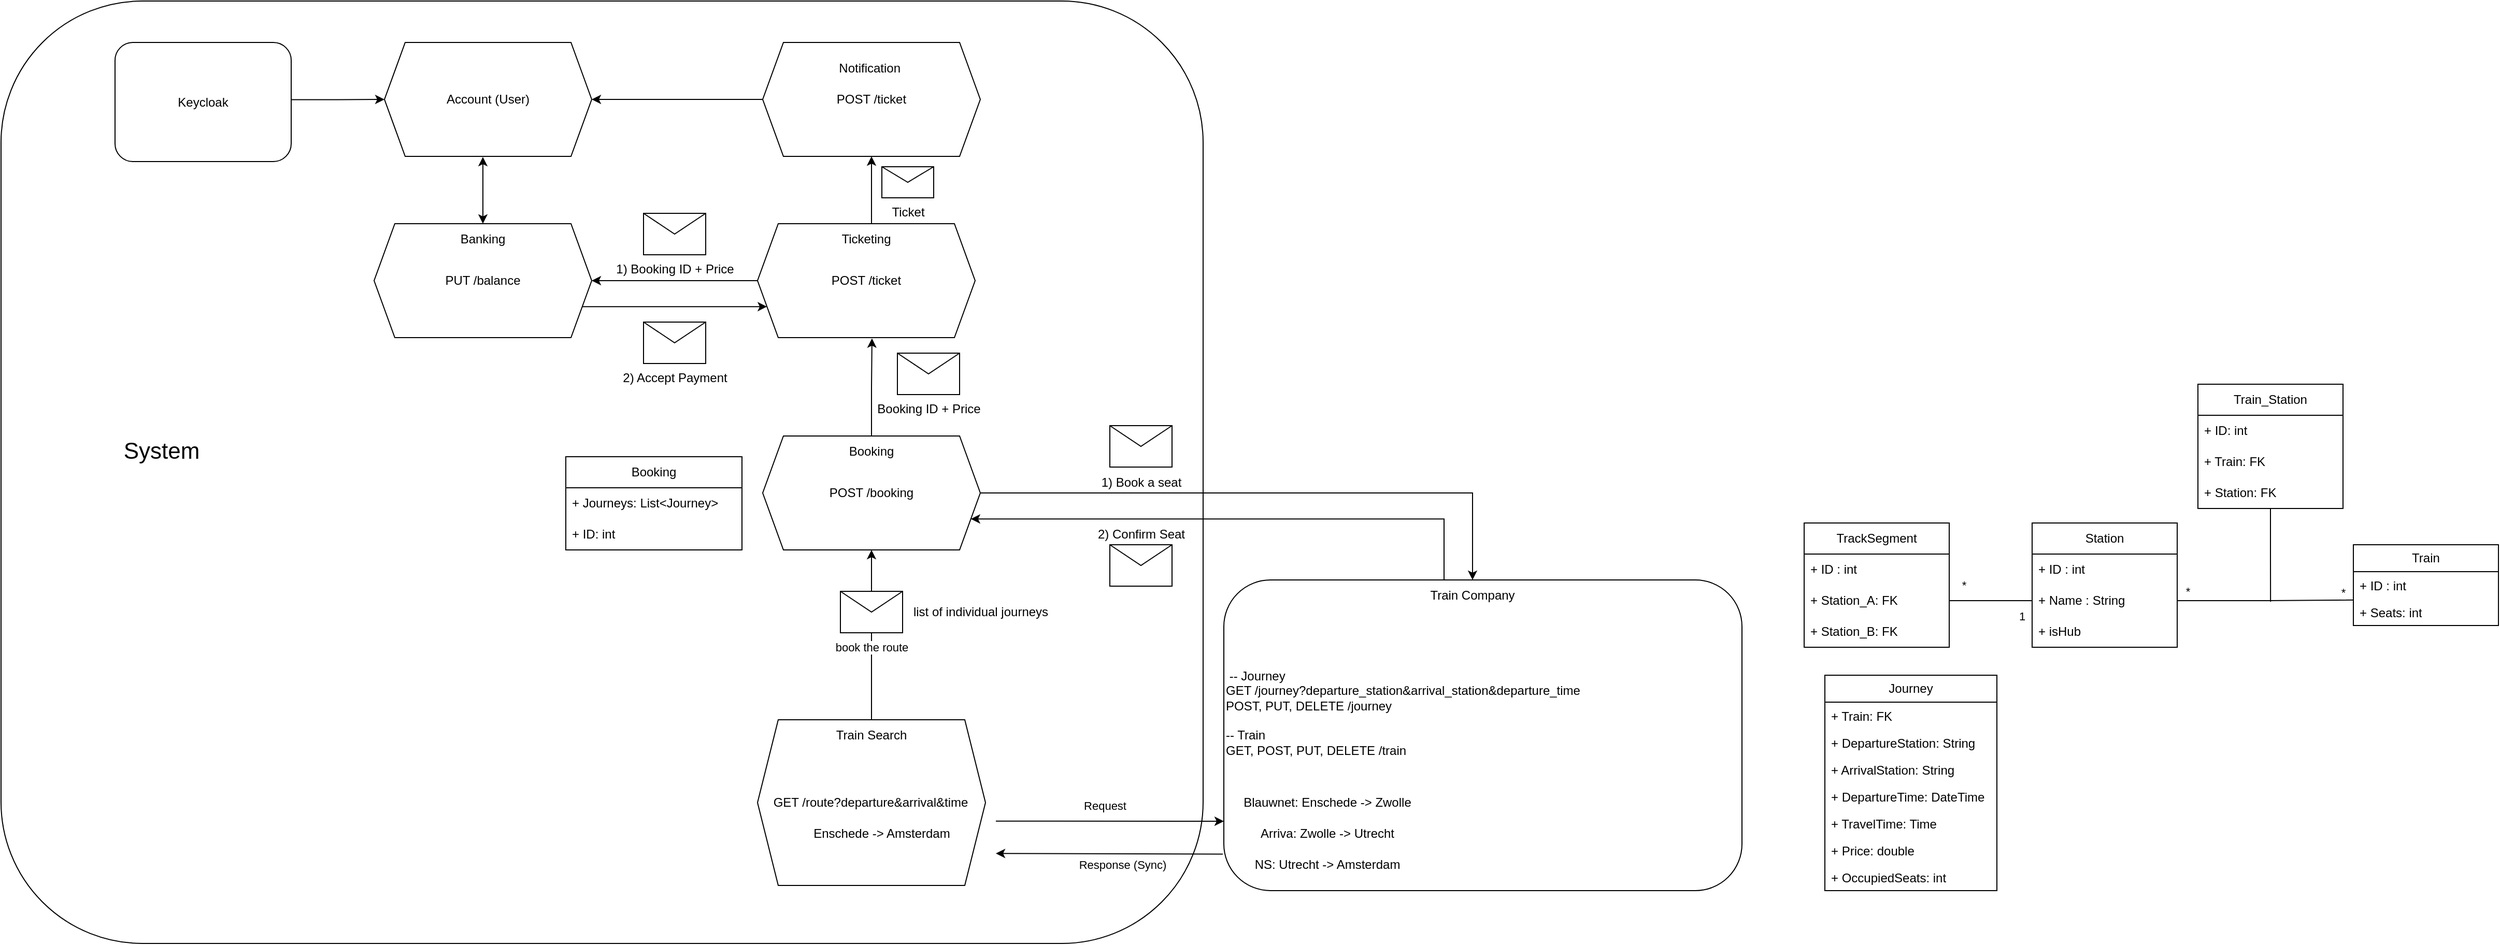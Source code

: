 <mxfile version="25.0.2">
  <diagram name="Page-1" id="9yPR00TdaE6uo2gb3wlo">
    <mxGraphModel dx="1964" dy="1831" grid="1" gridSize="10" guides="1" tooltips="1" connect="1" arrows="1" fold="1" page="1" pageScale="1" pageWidth="1169" pageHeight="827" math="0" shadow="0">
      <root>
        <mxCell id="0" />
        <mxCell id="1" parent="0" />
        <mxCell id="fa4FqlZspx2RSSNFlqvk-31" value="" style="rounded=1;whiteSpace=wrap;html=1;" vertex="1" parent="1">
          <mxGeometry x="270" y="-40" width="1160" height="910" as="geometry" />
        </mxCell>
        <mxCell id="fa4FqlZspx2RSSNFlqvk-2" value="&lt;div&gt;&amp;nbsp;-- Journey&lt;/div&gt;GET /journey?departure_station&amp;amp;arrival_station&amp;amp;departure_time&lt;div&gt;POST, PUT, DELETE /journey&lt;/div&gt;&lt;div&gt;&lt;br&gt;&lt;/div&gt;&lt;div&gt;-- Train&lt;/div&gt;&lt;div&gt;GET, POST, PUT, DELETE /train&lt;/div&gt;&lt;div&gt;&lt;br&gt;&lt;div&gt;&lt;br&gt;&lt;div&gt;&lt;br&gt;&lt;/div&gt;&lt;/div&gt;&lt;/div&gt;" style="rounded=1;whiteSpace=wrap;html=1;align=left;" vertex="1" parent="1">
          <mxGeometry x="1450" y="519" width="500" height="300" as="geometry" />
        </mxCell>
        <mxCell id="fa4FqlZspx2RSSNFlqvk-100" style="edgeStyle=orthogonalEdgeStyle;rounded=0;orthogonalLoop=1;jettySize=auto;html=1;exitX=0.25;exitY=0;exitDx=0;exitDy=0;entryX=1;entryY=0.75;entryDx=0;entryDy=0;" edge="1" parent="1" source="fa4FqlZspx2RSSNFlqvk-9" target="fa4FqlZspx2RSSNFlqvk-88">
          <mxGeometry relative="1" as="geometry">
            <Array as="points">
              <mxPoint x="1662" y="460" />
            </Array>
          </mxGeometry>
        </mxCell>
        <mxCell id="fa4FqlZspx2RSSNFlqvk-9" value="Train Company" style="text;html=1;align=center;verticalAlign=middle;whiteSpace=wrap;rounded=0;" vertex="1" parent="1">
          <mxGeometry x="1635" y="519" width="110" height="30" as="geometry" />
        </mxCell>
        <mxCell id="fa4FqlZspx2RSSNFlqvk-19" value="Train" style="swimlane;fontStyle=0;childLayout=stackLayout;horizontal=1;startSize=26;fillColor=none;horizontalStack=0;resizeParent=1;resizeParentMax=0;resizeLast=0;collapsible=1;marginBottom=0;whiteSpace=wrap;html=1;" vertex="1" parent="1">
          <mxGeometry x="2540" y="485" width="140" height="78" as="geometry" />
        </mxCell>
        <mxCell id="fa4FqlZspx2RSSNFlqvk-20" value="+ ID : int&lt;div&gt;&lt;br&gt;&lt;/div&gt;" style="text;strokeColor=none;fillColor=none;align=left;verticalAlign=top;spacingLeft=4;spacingRight=4;overflow=hidden;rotatable=0;points=[[0,0.5],[1,0.5]];portConstraint=eastwest;whiteSpace=wrap;html=1;" vertex="1" parent="fa4FqlZspx2RSSNFlqvk-19">
          <mxGeometry y="26" width="140" height="26" as="geometry" />
        </mxCell>
        <mxCell id="fa4FqlZspx2RSSNFlqvk-21" value="+ Seats: int" style="text;strokeColor=none;fillColor=none;align=left;verticalAlign=top;spacingLeft=4;spacingRight=4;overflow=hidden;rotatable=0;points=[[0,0.5],[1,0.5]];portConstraint=eastwest;whiteSpace=wrap;html=1;" vertex="1" parent="fa4FqlZspx2RSSNFlqvk-19">
          <mxGeometry y="52" width="140" height="26" as="geometry" />
        </mxCell>
        <mxCell id="fa4FqlZspx2RSSNFlqvk-22" value="Journey" style="swimlane;fontStyle=0;childLayout=stackLayout;horizontal=1;startSize=26;fillColor=none;horizontalStack=0;resizeParent=1;resizeParentMax=0;resizeLast=0;collapsible=1;marginBottom=0;whiteSpace=wrap;html=1;" vertex="1" parent="1">
          <mxGeometry x="2030" y="611" width="166" height="208" as="geometry" />
        </mxCell>
        <mxCell id="fa4FqlZspx2RSSNFlqvk-23" value="+ Train: FK" style="text;strokeColor=none;fillColor=none;align=left;verticalAlign=top;spacingLeft=4;spacingRight=4;overflow=hidden;rotatable=0;points=[[0,0.5],[1,0.5]];portConstraint=eastwest;whiteSpace=wrap;html=1;" vertex="1" parent="fa4FqlZspx2RSSNFlqvk-22">
          <mxGeometry y="26" width="166" height="26" as="geometry" />
        </mxCell>
        <mxCell id="fa4FqlZspx2RSSNFlqvk-24" value="+ DepartureStation: String" style="text;strokeColor=none;fillColor=none;align=left;verticalAlign=top;spacingLeft=4;spacingRight=4;overflow=hidden;rotatable=0;points=[[0,0.5],[1,0.5]];portConstraint=eastwest;whiteSpace=wrap;html=1;" vertex="1" parent="fa4FqlZspx2RSSNFlqvk-22">
          <mxGeometry y="52" width="166" height="26" as="geometry" />
        </mxCell>
        <mxCell id="fa4FqlZspx2RSSNFlqvk-25" value="+ ArrivalStation: String" style="text;strokeColor=none;fillColor=none;align=left;verticalAlign=top;spacingLeft=4;spacingRight=4;overflow=hidden;rotatable=0;points=[[0,0.5],[1,0.5]];portConstraint=eastwest;whiteSpace=wrap;html=1;" vertex="1" parent="fa4FqlZspx2RSSNFlqvk-22">
          <mxGeometry y="78" width="166" height="26" as="geometry" />
        </mxCell>
        <mxCell id="fa4FqlZspx2RSSNFlqvk-26" value="+ DepartureTime: DateTime" style="text;strokeColor=none;fillColor=none;align=left;verticalAlign=top;spacingLeft=4;spacingRight=4;overflow=hidden;rotatable=0;points=[[0,0.5],[1,0.5]];portConstraint=eastwest;whiteSpace=wrap;html=1;" vertex="1" parent="fa4FqlZspx2RSSNFlqvk-22">
          <mxGeometry y="104" width="166" height="26" as="geometry" />
        </mxCell>
        <mxCell id="fa4FqlZspx2RSSNFlqvk-27" value="+ TravelTime: Time" style="text;strokeColor=none;fillColor=none;align=left;verticalAlign=top;spacingLeft=4;spacingRight=4;overflow=hidden;rotatable=0;points=[[0,0.5],[1,0.5]];portConstraint=eastwest;whiteSpace=wrap;html=1;" vertex="1" parent="fa4FqlZspx2RSSNFlqvk-22">
          <mxGeometry y="130" width="166" height="26" as="geometry" />
        </mxCell>
        <mxCell id="fa4FqlZspx2RSSNFlqvk-28" value="+ Price: double" style="text;strokeColor=none;fillColor=none;align=left;verticalAlign=top;spacingLeft=4;spacingRight=4;overflow=hidden;rotatable=0;points=[[0,0.5],[1,0.5]];portConstraint=eastwest;whiteSpace=wrap;html=1;" vertex="1" parent="fa4FqlZspx2RSSNFlqvk-22">
          <mxGeometry y="156" width="166" height="26" as="geometry" />
        </mxCell>
        <mxCell id="fa4FqlZspx2RSSNFlqvk-30" value="+ OccupiedSeats: int" style="text;strokeColor=none;fillColor=none;align=left;verticalAlign=top;spacingLeft=4;spacingRight=4;overflow=hidden;rotatable=0;points=[[0,0.5],[1,0.5]];portConstraint=eastwest;whiteSpace=wrap;html=1;" vertex="1" parent="fa4FqlZspx2RSSNFlqvk-22">
          <mxGeometry y="182" width="166" height="26" as="geometry" />
        </mxCell>
        <mxCell id="fa4FqlZspx2RSSNFlqvk-32" value="&lt;font style=&quot;font-size: 22px;&quot;&gt;System&lt;/font&gt;" style="text;html=1;align=center;verticalAlign=middle;whiteSpace=wrap;rounded=0;" vertex="1" parent="1">
          <mxGeometry x="340" y="350" width="170" height="90" as="geometry" />
        </mxCell>
        <mxCell id="fa4FqlZspx2RSSNFlqvk-34" value="&amp;nbsp; &amp;nbsp; GET /route?departure&amp;amp;arrival&amp;amp;time" style="shape=hexagon;perimeter=hexagonPerimeter2;whiteSpace=wrap;html=1;fixedSize=1;align=left;" vertex="1" parent="1">
          <mxGeometry x="1000" y="654" width="220" height="160" as="geometry" />
        </mxCell>
        <mxCell id="fa4FqlZspx2RSSNFlqvk-35" value="Train Search" style="text;html=1;align=center;verticalAlign=middle;whiteSpace=wrap;rounded=0;" vertex="1" parent="1">
          <mxGeometry x="1070" y="654" width="80" height="30" as="geometry" />
        </mxCell>
        <mxCell id="fa4FqlZspx2RSSNFlqvk-36" value="Enschede -&amp;gt; Amsterdam" style="text;html=1;align=center;verticalAlign=middle;whiteSpace=wrap;rounded=0;" vertex="1" parent="1">
          <mxGeometry x="1035" y="749" width="170" height="30" as="geometry" />
        </mxCell>
        <mxCell id="fa4FqlZspx2RSSNFlqvk-50" value="Station" style="swimlane;fontStyle=0;childLayout=stackLayout;horizontal=1;startSize=30;horizontalStack=0;resizeParent=1;resizeParentMax=0;resizeLast=0;collapsible=1;marginBottom=0;whiteSpace=wrap;html=1;" vertex="1" parent="1">
          <mxGeometry x="2230" y="464" width="140" height="120" as="geometry" />
        </mxCell>
        <mxCell id="fa4FqlZspx2RSSNFlqvk-51" value="+ ID : int" style="text;strokeColor=none;fillColor=none;align=left;verticalAlign=middle;spacingLeft=4;spacingRight=4;overflow=hidden;points=[[0,0.5],[1,0.5]];portConstraint=eastwest;rotatable=0;whiteSpace=wrap;html=1;" vertex="1" parent="fa4FqlZspx2RSSNFlqvk-50">
          <mxGeometry y="30" width="140" height="30" as="geometry" />
        </mxCell>
        <mxCell id="fa4FqlZspx2RSSNFlqvk-52" value="+ Name : String" style="text;strokeColor=none;fillColor=none;align=left;verticalAlign=middle;spacingLeft=4;spacingRight=4;overflow=hidden;points=[[0,0.5],[1,0.5]];portConstraint=eastwest;rotatable=0;whiteSpace=wrap;html=1;" vertex="1" parent="fa4FqlZspx2RSSNFlqvk-50">
          <mxGeometry y="60" width="140" height="30" as="geometry" />
        </mxCell>
        <mxCell id="fa4FqlZspx2RSSNFlqvk-57" value="+ isHub" style="text;strokeColor=none;fillColor=none;align=left;verticalAlign=middle;spacingLeft=4;spacingRight=4;overflow=hidden;points=[[0,0.5],[1,0.5]];portConstraint=eastwest;rotatable=0;whiteSpace=wrap;html=1;" vertex="1" parent="fa4FqlZspx2RSSNFlqvk-50">
          <mxGeometry y="90" width="140" height="30" as="geometry" />
        </mxCell>
        <mxCell id="fa4FqlZspx2RSSNFlqvk-54" value="TrackSegment" style="swimlane;fontStyle=0;childLayout=stackLayout;horizontal=1;startSize=30;horizontalStack=0;resizeParent=1;resizeParentMax=0;resizeLast=0;collapsible=1;marginBottom=0;whiteSpace=wrap;html=1;" vertex="1" parent="1">
          <mxGeometry x="2010" y="464" width="140" height="120" as="geometry" />
        </mxCell>
        <mxCell id="fa4FqlZspx2RSSNFlqvk-55" value="+ ID : int" style="text;strokeColor=none;fillColor=none;align=left;verticalAlign=middle;spacingLeft=4;spacingRight=4;overflow=hidden;points=[[0,0.5],[1,0.5]];portConstraint=eastwest;rotatable=0;whiteSpace=wrap;html=1;" vertex="1" parent="fa4FqlZspx2RSSNFlqvk-54">
          <mxGeometry y="30" width="140" height="30" as="geometry" />
        </mxCell>
        <mxCell id="fa4FqlZspx2RSSNFlqvk-58" value="+ Station_A: FK" style="text;strokeColor=none;fillColor=none;align=left;verticalAlign=middle;spacingLeft=4;spacingRight=4;overflow=hidden;points=[[0,0.5],[1,0.5]];portConstraint=eastwest;rotatable=0;whiteSpace=wrap;html=1;" vertex="1" parent="fa4FqlZspx2RSSNFlqvk-54">
          <mxGeometry y="60" width="140" height="30" as="geometry" />
        </mxCell>
        <mxCell id="fa4FqlZspx2RSSNFlqvk-59" value="+ Station_B: FK" style="text;strokeColor=none;fillColor=none;align=left;verticalAlign=middle;spacingLeft=4;spacingRight=4;overflow=hidden;points=[[0,0.5],[1,0.5]];portConstraint=eastwest;rotatable=0;whiteSpace=wrap;html=1;" vertex="1" parent="fa4FqlZspx2RSSNFlqvk-54">
          <mxGeometry y="90" width="140" height="30" as="geometry" />
        </mxCell>
        <mxCell id="fa4FqlZspx2RSSNFlqvk-60" style="edgeStyle=orthogonalEdgeStyle;rounded=0;orthogonalLoop=1;jettySize=auto;html=1;entryX=1;entryY=0.5;entryDx=0;entryDy=0;endArrow=none;endFill=0;" edge="1" parent="1" source="fa4FqlZspx2RSSNFlqvk-52" target="fa4FqlZspx2RSSNFlqvk-58">
          <mxGeometry relative="1" as="geometry" />
        </mxCell>
        <mxCell id="fa4FqlZspx2RSSNFlqvk-61" value="1" style="edgeLabel;html=1;align=center;verticalAlign=middle;resizable=0;points=[];" vertex="1" connectable="0" parent="fa4FqlZspx2RSSNFlqvk-60">
          <mxGeometry x="-0.732" y="1" relative="1" as="geometry">
            <mxPoint y="14" as="offset" />
          </mxGeometry>
        </mxCell>
        <mxCell id="fa4FqlZspx2RSSNFlqvk-62" value="*" style="edgeLabel;html=1;align=center;verticalAlign=middle;resizable=0;points=[];" vertex="1" connectable="0" parent="fa4FqlZspx2RSSNFlqvk-60">
          <mxGeometry x="0.661" y="1" relative="1" as="geometry">
            <mxPoint y="-16" as="offset" />
          </mxGeometry>
        </mxCell>
        <mxCell id="fa4FqlZspx2RSSNFlqvk-74" style="edgeStyle=orthogonalEdgeStyle;rounded=0;orthogonalLoop=1;jettySize=auto;html=1;exitX=0.5;exitY=1;exitDx=0;exitDy=0;endArrow=none;endFill=0;" edge="1" parent="1" source="fa4FqlZspx2RSSNFlqvk-65">
          <mxGeometry relative="1" as="geometry">
            <mxPoint x="2460.077" y="540" as="targetPoint" />
          </mxGeometry>
        </mxCell>
        <mxCell id="fa4FqlZspx2RSSNFlqvk-65" value="Train_Station" style="swimlane;fontStyle=0;childLayout=stackLayout;horizontal=1;startSize=30;horizontalStack=0;resizeParent=1;resizeParentMax=0;resizeLast=0;collapsible=1;marginBottom=0;whiteSpace=wrap;html=1;" vertex="1" parent="1">
          <mxGeometry x="2390" y="330" width="140" height="120" as="geometry" />
        </mxCell>
        <mxCell id="fa4FqlZspx2RSSNFlqvk-66" value="+ ID: int" style="text;strokeColor=none;fillColor=none;align=left;verticalAlign=middle;spacingLeft=4;spacingRight=4;overflow=hidden;points=[[0,0.5],[1,0.5]];portConstraint=eastwest;rotatable=0;whiteSpace=wrap;html=1;" vertex="1" parent="fa4FqlZspx2RSSNFlqvk-65">
          <mxGeometry y="30" width="140" height="30" as="geometry" />
        </mxCell>
        <mxCell id="fa4FqlZspx2RSSNFlqvk-67" value="+ Train: FK" style="text;strokeColor=none;fillColor=none;align=left;verticalAlign=middle;spacingLeft=4;spacingRight=4;overflow=hidden;points=[[0,0.5],[1,0.5]];portConstraint=eastwest;rotatable=0;whiteSpace=wrap;html=1;" vertex="1" parent="fa4FqlZspx2RSSNFlqvk-65">
          <mxGeometry y="60" width="140" height="30" as="geometry" />
        </mxCell>
        <mxCell id="fa4FqlZspx2RSSNFlqvk-68" value="+ Station: FK" style="text;strokeColor=none;fillColor=none;align=left;verticalAlign=middle;spacingLeft=4;spacingRight=4;overflow=hidden;points=[[0,0.5],[1,0.5]];portConstraint=eastwest;rotatable=0;whiteSpace=wrap;html=1;" vertex="1" parent="fa4FqlZspx2RSSNFlqvk-65">
          <mxGeometry y="90" width="140" height="30" as="geometry" />
        </mxCell>
        <mxCell id="fa4FqlZspx2RSSNFlqvk-73" style="edgeStyle=orthogonalEdgeStyle;rounded=0;orthogonalLoop=1;jettySize=auto;html=1;exitX=1;exitY=0.5;exitDx=0;exitDy=0;entryX=-0.003;entryY=0.054;entryDx=0;entryDy=0;entryPerimeter=0;endArrow=none;endFill=0;" edge="1" parent="1" source="fa4FqlZspx2RSSNFlqvk-52" target="fa4FqlZspx2RSSNFlqvk-21">
          <mxGeometry relative="1" as="geometry" />
        </mxCell>
        <mxCell id="fa4FqlZspx2RSSNFlqvk-75" value="*" style="edgeLabel;html=1;align=center;verticalAlign=middle;resizable=0;points=[];" vertex="1" connectable="0" parent="fa4FqlZspx2RSSNFlqvk-73">
          <mxGeometry x="-0.885" y="1" relative="1" as="geometry">
            <mxPoint y="-8" as="offset" />
          </mxGeometry>
        </mxCell>
        <mxCell id="fa4FqlZspx2RSSNFlqvk-76" value="*" style="edgeLabel;html=1;align=center;verticalAlign=middle;resizable=0;points=[];" vertex="1" connectable="0" parent="fa4FqlZspx2RSSNFlqvk-73">
          <mxGeometry x="0.818" y="2" relative="1" as="geometry">
            <mxPoint x="6" y="-6" as="offset" />
          </mxGeometry>
        </mxCell>
        <mxCell id="fa4FqlZspx2RSSNFlqvk-77" value="Blauwnet: Enschede -&amp;gt; Zwolle" style="text;html=1;align=center;verticalAlign=middle;whiteSpace=wrap;rounded=0;" vertex="1" parent="1">
          <mxGeometry x="1440" y="719" width="220" height="30" as="geometry" />
        </mxCell>
        <mxCell id="fa4FqlZspx2RSSNFlqvk-78" value="Arriva: Zwolle -&amp;gt; Utrecht" style="text;html=1;align=center;verticalAlign=middle;whiteSpace=wrap;rounded=0;" vertex="1" parent="1">
          <mxGeometry x="1440" y="749" width="220" height="30" as="geometry" />
        </mxCell>
        <mxCell id="fa4FqlZspx2RSSNFlqvk-79" value="NS: Utrecht -&amp;gt; Amsterdam" style="text;html=1;align=center;verticalAlign=middle;whiteSpace=wrap;rounded=0;" vertex="1" parent="1">
          <mxGeometry x="1440" y="779" width="220" height="30" as="geometry" />
        </mxCell>
        <mxCell id="fa4FqlZspx2RSSNFlqvk-80" value="" style="endArrow=classic;html=1;rounded=0;" edge="1" parent="1">
          <mxGeometry width="50" height="50" relative="1" as="geometry">
            <mxPoint x="1230" y="751.88" as="sourcePoint" />
            <mxPoint x="1450" y="752" as="targetPoint" />
          </mxGeometry>
        </mxCell>
        <mxCell id="fa4FqlZspx2RSSNFlqvk-81" value="Request" style="edgeLabel;html=1;align=center;verticalAlign=middle;resizable=0;points=[];" vertex="1" connectable="0" parent="fa4FqlZspx2RSSNFlqvk-80">
          <mxGeometry x="-0.1" y="-1" relative="1" as="geometry">
            <mxPoint x="6" y="-16" as="offset" />
          </mxGeometry>
        </mxCell>
        <mxCell id="fa4FqlZspx2RSSNFlqvk-82" value="" style="endArrow=classic;html=1;rounded=0;exitX=0.041;exitY=0.159;exitDx=0;exitDy=0;exitPerimeter=0;" edge="1" parent="1" source="fa4FqlZspx2RSSNFlqvk-79">
          <mxGeometry width="50" height="50" relative="1" as="geometry">
            <mxPoint x="1430" y="783.12" as="sourcePoint" />
            <mxPoint x="1230" y="783.12" as="targetPoint" />
          </mxGeometry>
        </mxCell>
        <mxCell id="fa4FqlZspx2RSSNFlqvk-83" value="Response (Sync)" style="edgeLabel;html=1;align=center;verticalAlign=middle;resizable=0;points=[];" vertex="1" connectable="0" parent="fa4FqlZspx2RSSNFlqvk-82">
          <mxGeometry x="-0.221" relative="1" as="geometry">
            <mxPoint x="-12" y="10" as="offset" />
          </mxGeometry>
        </mxCell>
        <mxCell id="fa4FqlZspx2RSSNFlqvk-96" style="edgeStyle=orthogonalEdgeStyle;rounded=0;orthogonalLoop=1;jettySize=auto;html=1;exitX=1;exitY=0.5;exitDx=0;exitDy=0;entryX=0.5;entryY=0;entryDx=0;entryDy=0;" edge="1" parent="1" source="fa4FqlZspx2RSSNFlqvk-88" target="fa4FqlZspx2RSSNFlqvk-9">
          <mxGeometry relative="1" as="geometry" />
        </mxCell>
        <mxCell id="fa4FqlZspx2RSSNFlqvk-88" value="POST /booking" style="shape=hexagon;perimeter=hexagonPerimeter2;whiteSpace=wrap;html=1;fixedSize=1;" vertex="1" parent="1">
          <mxGeometry x="1005" y="380" width="210" height="110" as="geometry" />
        </mxCell>
        <mxCell id="fa4FqlZspx2RSSNFlqvk-89" value="Booking" style="text;html=1;align=center;verticalAlign=middle;whiteSpace=wrap;rounded=0;" vertex="1" parent="1">
          <mxGeometry x="1080" y="380" width="60" height="30" as="geometry" />
        </mxCell>
        <mxCell id="fa4FqlZspx2RSSNFlqvk-90" value="" style="endArrow=classic;html=1;rounded=0;exitX=0.5;exitY=0;exitDx=0;exitDy=0;entryX=0.5;entryY=1;entryDx=0;entryDy=0;" edge="1" parent="1" source="fa4FqlZspx2RSSNFlqvk-35" target="fa4FqlZspx2RSSNFlqvk-88">
          <mxGeometry width="50" height="50" relative="1" as="geometry">
            <mxPoint x="1350" y="580" as="sourcePoint" />
            <mxPoint x="1400" y="530" as="targetPoint" />
          </mxGeometry>
        </mxCell>
        <mxCell id="fa4FqlZspx2RSSNFlqvk-93" value="book the route" style="edgeLabel;html=1;align=center;verticalAlign=middle;resizable=0;points=[];" vertex="1" connectable="0" parent="fa4FqlZspx2RSSNFlqvk-90">
          <mxGeometry x="-0.408" y="1" relative="1" as="geometry">
            <mxPoint x="1" y="-22" as="offset" />
          </mxGeometry>
        </mxCell>
        <mxCell id="fa4FqlZspx2RSSNFlqvk-94" value="" style="shape=message;html=1;html=1;outlineConnect=0;labelPosition=center;verticalLabelPosition=bottom;align=center;verticalAlign=top;" vertex="1" parent="1">
          <mxGeometry x="1080" y="530" width="60" height="40" as="geometry" />
        </mxCell>
        <mxCell id="fa4FqlZspx2RSSNFlqvk-95" value="list of individual journeys" style="text;html=1;align=center;verticalAlign=middle;resizable=0;points=[];autosize=1;strokeColor=none;fillColor=none;" vertex="1" parent="1">
          <mxGeometry x="1140" y="535" width="150" height="30" as="geometry" />
        </mxCell>
        <mxCell id="fa4FqlZspx2RSSNFlqvk-98" value="" style="shape=message;html=1;html=1;outlineConnect=0;labelPosition=center;verticalLabelPosition=bottom;align=center;verticalAlign=top;" vertex="1" parent="1">
          <mxGeometry x="1340" y="370" width="60" height="40" as="geometry" />
        </mxCell>
        <mxCell id="fa4FqlZspx2RSSNFlqvk-99" value="1) Book a seat" style="text;html=1;align=center;verticalAlign=middle;resizable=0;points=[];autosize=1;strokeColor=none;fillColor=none;" vertex="1" parent="1">
          <mxGeometry x="1320" y="410" width="100" height="30" as="geometry" />
        </mxCell>
        <mxCell id="fa4FqlZspx2RSSNFlqvk-101" value="" style="shape=message;html=1;html=1;outlineConnect=0;labelPosition=center;verticalLabelPosition=bottom;align=center;verticalAlign=top;" vertex="1" parent="1">
          <mxGeometry x="1340" y="485" width="60" height="40" as="geometry" />
        </mxCell>
        <mxCell id="fa4FqlZspx2RSSNFlqvk-102" value="2) Confirm Seat" style="text;html=1;align=center;verticalAlign=middle;resizable=0;points=[];autosize=1;strokeColor=none;fillColor=none;" vertex="1" parent="1">
          <mxGeometry x="1315" y="460" width="110" height="30" as="geometry" />
        </mxCell>
        <mxCell id="fa4FqlZspx2RSSNFlqvk-115" style="edgeStyle=orthogonalEdgeStyle;rounded=0;orthogonalLoop=1;jettySize=auto;html=1;exitX=0;exitY=0.5;exitDx=0;exitDy=0;entryX=1;entryY=0.5;entryDx=0;entryDy=0;" edge="1" parent="1" source="fa4FqlZspx2RSSNFlqvk-104" target="fa4FqlZspx2RSSNFlqvk-109">
          <mxGeometry relative="1" as="geometry" />
        </mxCell>
        <mxCell id="fa4FqlZspx2RSSNFlqvk-104" value="POST /ticket" style="shape=hexagon;perimeter=hexagonPerimeter2;whiteSpace=wrap;html=1;fixedSize=1;" vertex="1" parent="1">
          <mxGeometry x="1000" y="175" width="210" height="110" as="geometry" />
        </mxCell>
        <mxCell id="fa4FqlZspx2RSSNFlqvk-105" style="edgeStyle=orthogonalEdgeStyle;rounded=0;orthogonalLoop=1;jettySize=auto;html=1;exitX=0.5;exitY=0;exitDx=0;exitDy=0;entryX=0.526;entryY=1.007;entryDx=0;entryDy=0;entryPerimeter=0;" edge="1" parent="1" source="fa4FqlZspx2RSSNFlqvk-89" target="fa4FqlZspx2RSSNFlqvk-104">
          <mxGeometry relative="1" as="geometry" />
        </mxCell>
        <mxCell id="fa4FqlZspx2RSSNFlqvk-125" style="edgeStyle=orthogonalEdgeStyle;rounded=0;orthogonalLoop=1;jettySize=auto;html=1;exitX=0.5;exitY=0;exitDx=0;exitDy=0;entryX=0.5;entryY=1;entryDx=0;entryDy=0;" edge="1" parent="1" source="fa4FqlZspx2RSSNFlqvk-106" target="fa4FqlZspx2RSSNFlqvk-123">
          <mxGeometry relative="1" as="geometry">
            <Array as="points">
              <mxPoint x="1110" y="175" />
            </Array>
          </mxGeometry>
        </mxCell>
        <mxCell id="fa4FqlZspx2RSSNFlqvk-106" value="Ticketing" style="text;html=1;align=center;verticalAlign=middle;whiteSpace=wrap;rounded=0;" vertex="1" parent="1">
          <mxGeometry x="1075" y="175" width="60" height="30" as="geometry" />
        </mxCell>
        <mxCell id="fa4FqlZspx2RSSNFlqvk-107" value="Booking ID + Price" style="shape=message;html=1;html=1;outlineConnect=0;labelPosition=center;verticalLabelPosition=bottom;align=center;verticalAlign=top;" vertex="1" parent="1">
          <mxGeometry x="1135" y="300" width="60" height="40" as="geometry" />
        </mxCell>
        <mxCell id="fa4FqlZspx2RSSNFlqvk-119" style="edgeStyle=orthogonalEdgeStyle;rounded=0;orthogonalLoop=1;jettySize=auto;html=1;exitX=1;exitY=0.75;exitDx=0;exitDy=0;entryX=0;entryY=0.75;entryDx=0;entryDy=0;" edge="1" parent="1" source="fa4FqlZspx2RSSNFlqvk-109" target="fa4FqlZspx2RSSNFlqvk-104">
          <mxGeometry relative="1" as="geometry" />
        </mxCell>
        <mxCell id="fa4FqlZspx2RSSNFlqvk-109" value="PUT /balance" style="shape=hexagon;perimeter=hexagonPerimeter2;whiteSpace=wrap;html=1;fixedSize=1;" vertex="1" parent="1">
          <mxGeometry x="630" y="175" width="210" height="110" as="geometry" />
        </mxCell>
        <mxCell id="fa4FqlZspx2RSSNFlqvk-110" value="Banking" style="text;html=1;align=center;verticalAlign=middle;whiteSpace=wrap;rounded=0;" vertex="1" parent="1">
          <mxGeometry x="705" y="175" width="60" height="30" as="geometry" />
        </mxCell>
        <mxCell id="fa4FqlZspx2RSSNFlqvk-111" value="Booking" style="swimlane;fontStyle=0;childLayout=stackLayout;horizontal=1;startSize=30;horizontalStack=0;resizeParent=1;resizeParentMax=0;resizeLast=0;collapsible=1;marginBottom=0;whiteSpace=wrap;html=1;" vertex="1" parent="1">
          <mxGeometry x="815" y="400" width="170" height="90" as="geometry" />
        </mxCell>
        <mxCell id="fa4FqlZspx2RSSNFlqvk-112" value="+ Journeys: List&amp;lt;Journey&amp;gt;" style="text;strokeColor=none;fillColor=none;align=left;verticalAlign=middle;spacingLeft=4;spacingRight=4;overflow=hidden;points=[[0,0.5],[1,0.5]];portConstraint=eastwest;rotatable=0;whiteSpace=wrap;html=1;" vertex="1" parent="fa4FqlZspx2RSSNFlqvk-111">
          <mxGeometry y="30" width="170" height="30" as="geometry" />
        </mxCell>
        <mxCell id="fa4FqlZspx2RSSNFlqvk-113" value="+ ID: int" style="text;strokeColor=none;fillColor=none;align=left;verticalAlign=middle;spacingLeft=4;spacingRight=4;overflow=hidden;points=[[0,0.5],[1,0.5]];portConstraint=eastwest;rotatable=0;whiteSpace=wrap;html=1;" vertex="1" parent="fa4FqlZspx2RSSNFlqvk-111">
          <mxGeometry y="60" width="170" height="30" as="geometry" />
        </mxCell>
        <mxCell id="fa4FqlZspx2RSSNFlqvk-116" value="1) Booking ID + Price" style="shape=message;html=1;html=1;outlineConnect=0;labelPosition=center;verticalLabelPosition=bottom;align=center;verticalAlign=top;" vertex="1" parent="1">
          <mxGeometry x="890" y="165" width="60" height="40" as="geometry" />
        </mxCell>
        <mxCell id="fa4FqlZspx2RSSNFlqvk-120" value="2) Accept Payment" style="shape=message;html=1;html=1;outlineConnect=0;labelPosition=center;verticalLabelPosition=bottom;align=center;verticalAlign=top;" vertex="1" parent="1">
          <mxGeometry x="890" y="270" width="60" height="40" as="geometry" />
        </mxCell>
        <mxCell id="fa4FqlZspx2RSSNFlqvk-129" style="edgeStyle=orthogonalEdgeStyle;rounded=0;orthogonalLoop=1;jettySize=auto;html=1;exitX=0;exitY=0.5;exitDx=0;exitDy=0;entryX=1;entryY=0.5;entryDx=0;entryDy=0;" edge="1" parent="1" source="fa4FqlZspx2RSSNFlqvk-123" target="fa4FqlZspx2RSSNFlqvk-128">
          <mxGeometry relative="1" as="geometry" />
        </mxCell>
        <mxCell id="fa4FqlZspx2RSSNFlqvk-123" value="POST /ticket" style="shape=hexagon;perimeter=hexagonPerimeter2;whiteSpace=wrap;html=1;fixedSize=1;" vertex="1" parent="1">
          <mxGeometry x="1005" width="210" height="110" as="geometry" />
        </mxCell>
        <mxCell id="fa4FqlZspx2RSSNFlqvk-124" value="Notification&amp;nbsp;" style="text;html=1;align=center;verticalAlign=middle;whiteSpace=wrap;rounded=0;" vertex="1" parent="1">
          <mxGeometry x="1080" y="10" width="60" height="30" as="geometry" />
        </mxCell>
        <mxCell id="fa4FqlZspx2RSSNFlqvk-126" value="Ticket" style="shape=message;html=1;html=1;outlineConnect=0;labelPosition=center;verticalLabelPosition=bottom;align=center;verticalAlign=top;" vertex="1" parent="1">
          <mxGeometry x="1120" y="120" width="50" height="30" as="geometry" />
        </mxCell>
        <mxCell id="fa4FqlZspx2RSSNFlqvk-130" style="edgeStyle=orthogonalEdgeStyle;rounded=0;orthogonalLoop=1;jettySize=auto;html=1;exitX=0.475;exitY=1.005;exitDx=0;exitDy=0;entryX=0.5;entryY=0;entryDx=0;entryDy=0;exitPerimeter=0;startArrow=classic;startFill=1;" edge="1" parent="1" source="fa4FqlZspx2RSSNFlqvk-128" target="fa4FqlZspx2RSSNFlqvk-110">
          <mxGeometry relative="1" as="geometry">
            <Array as="points" />
          </mxGeometry>
        </mxCell>
        <mxCell id="fa4FqlZspx2RSSNFlqvk-128" value="Account (User)" style="shape=hexagon;perimeter=hexagonPerimeter2;whiteSpace=wrap;html=1;fixedSize=1;" vertex="1" parent="1">
          <mxGeometry x="640" width="200" height="110" as="geometry" />
        </mxCell>
        <mxCell id="fa4FqlZspx2RSSNFlqvk-131" value="Keycloak" style="rounded=1;whiteSpace=wrap;html=1;" vertex="1" parent="1">
          <mxGeometry x="380" width="170" height="115" as="geometry" />
        </mxCell>
        <mxCell id="fa4FqlZspx2RSSNFlqvk-132" style="edgeStyle=orthogonalEdgeStyle;rounded=0;orthogonalLoop=1;jettySize=auto;html=1;exitX=1.002;exitY=0.48;exitDx=0;exitDy=0;entryX=0;entryY=0.5;entryDx=0;entryDy=0;exitPerimeter=0;" edge="1" parent="1" source="fa4FqlZspx2RSSNFlqvk-131" target="fa4FqlZspx2RSSNFlqvk-128">
          <mxGeometry relative="1" as="geometry">
            <Array as="points">
              <mxPoint x="595" y="55" />
            </Array>
          </mxGeometry>
        </mxCell>
      </root>
    </mxGraphModel>
  </diagram>
</mxfile>
